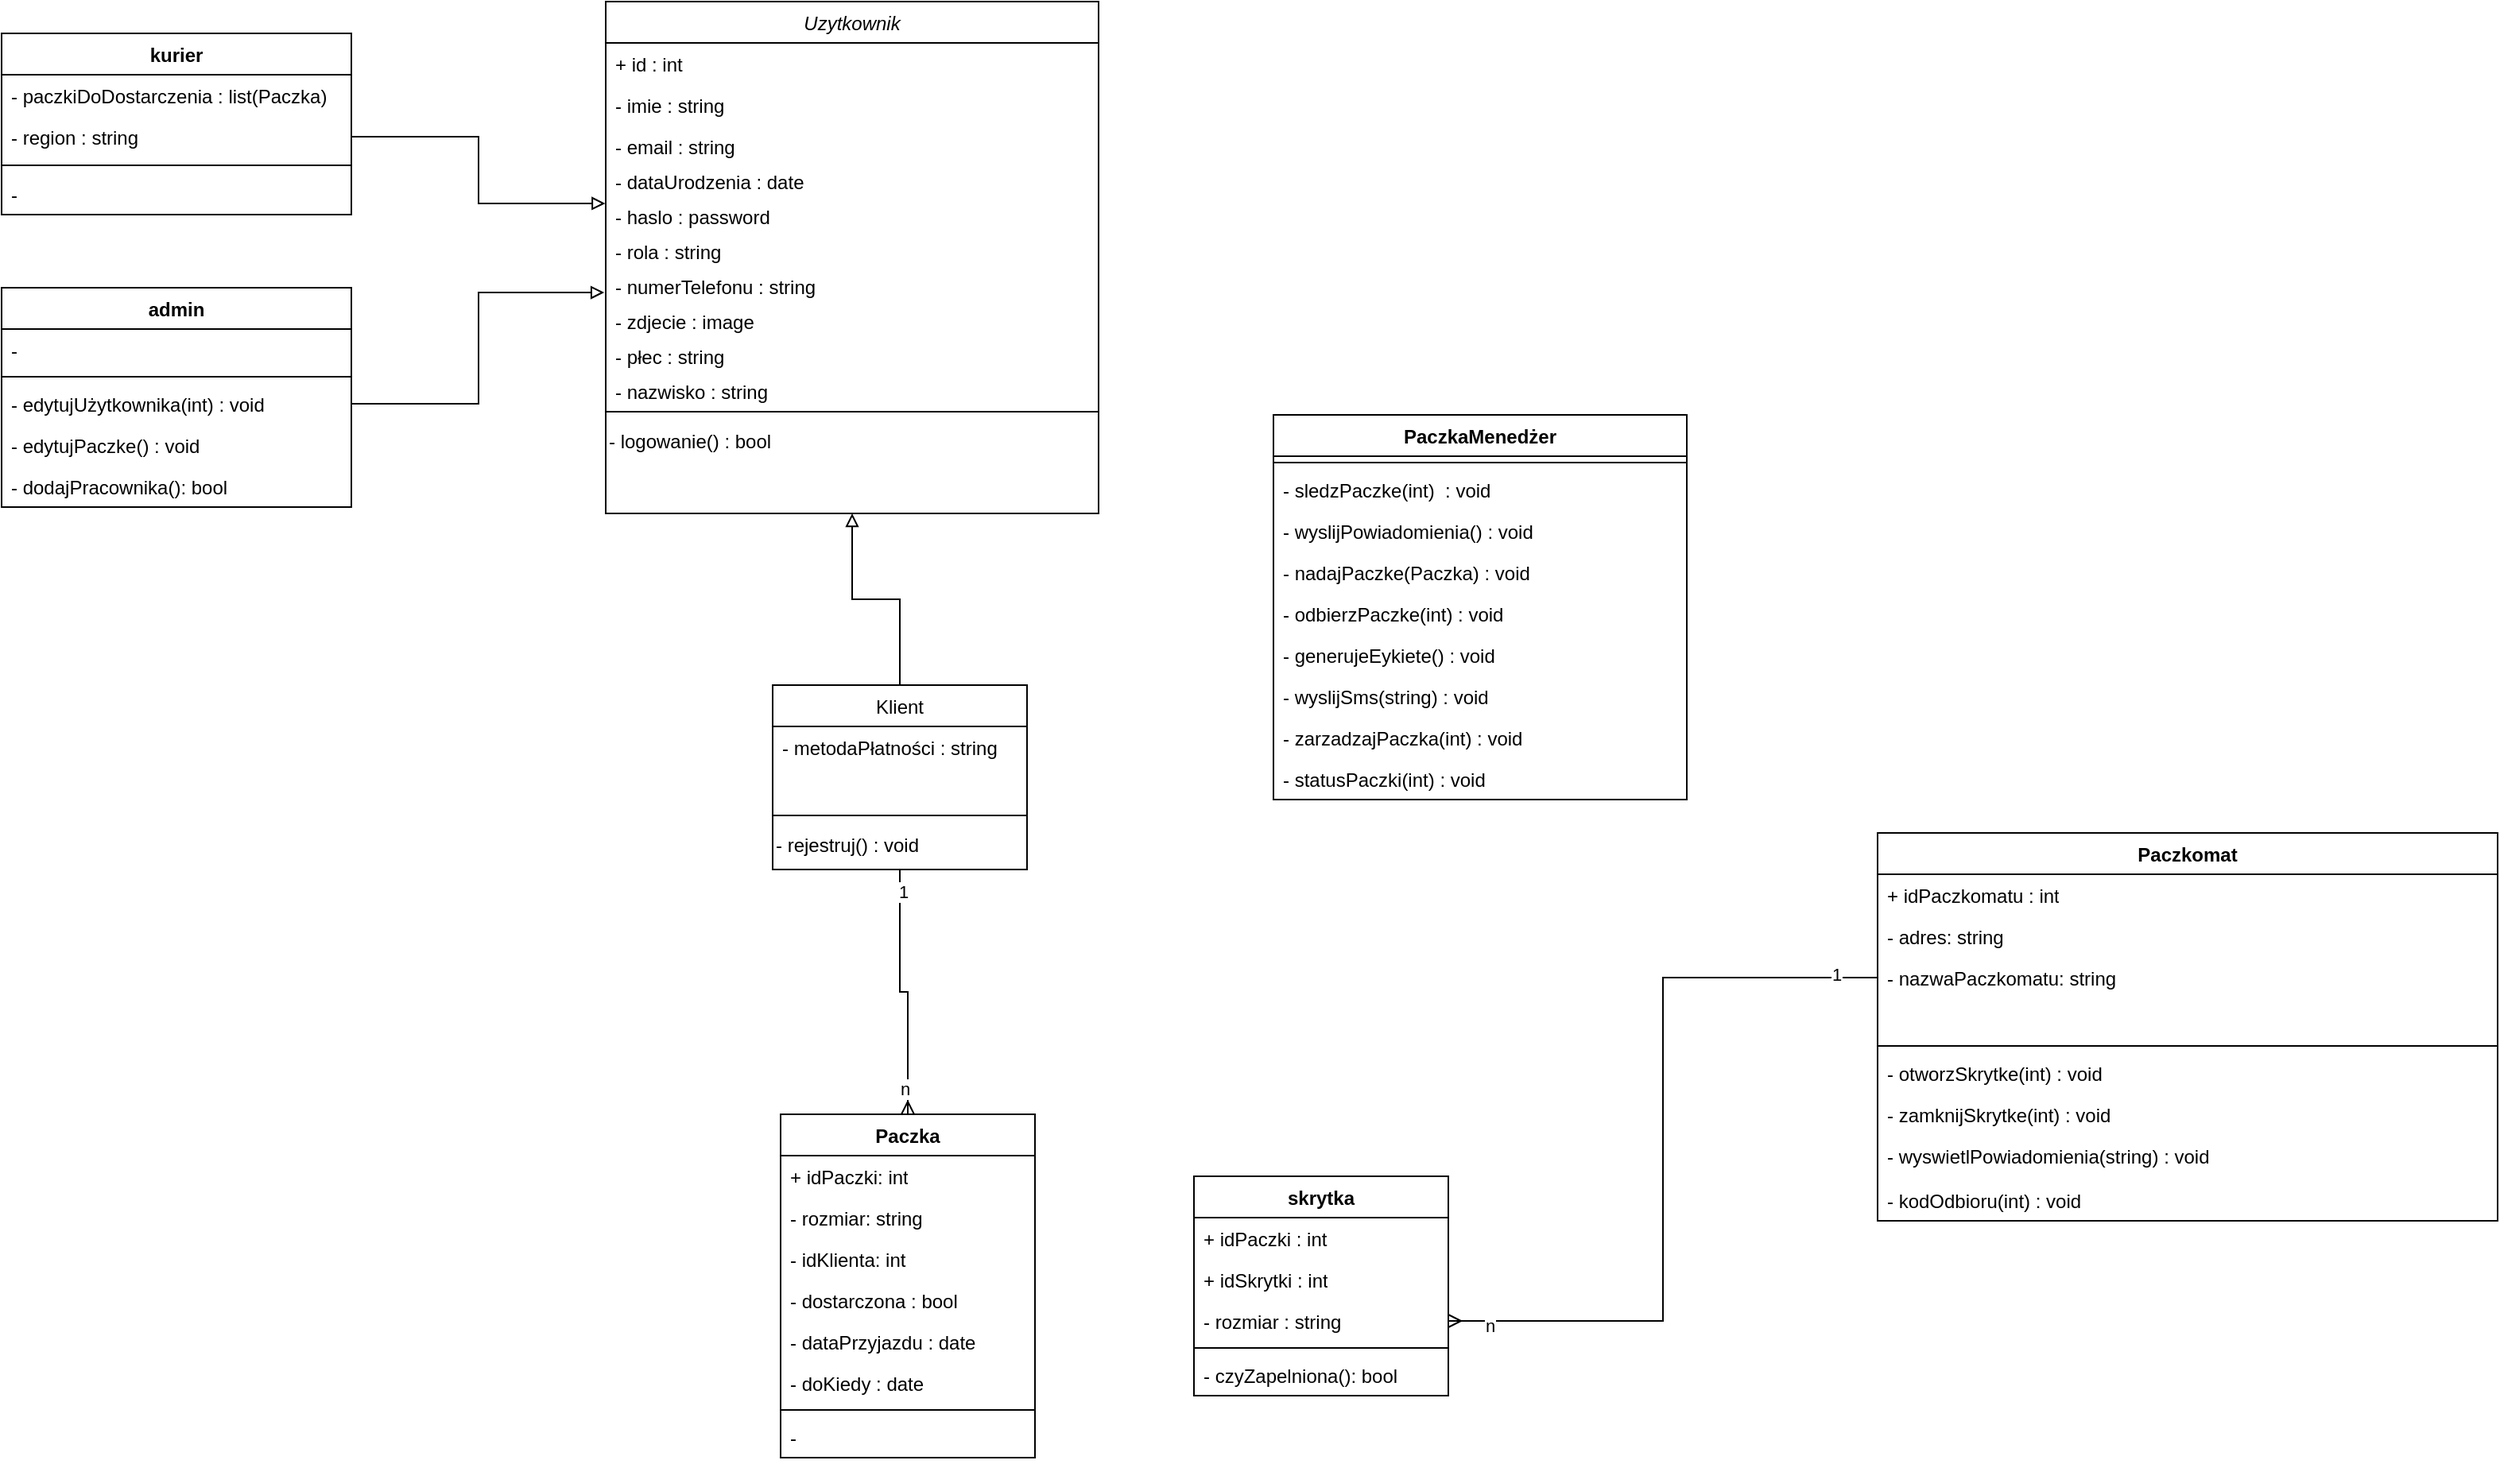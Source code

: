 <mxfile version="28.2.8">
  <diagram id="C5RBs43oDa-KdzZeNtuy" name="Page-1">
    <mxGraphModel dx="1869" dy="1739" grid="1" gridSize="10" guides="1" tooltips="1" connect="1" arrows="1" fold="1" page="1" pageScale="1" pageWidth="827" pageHeight="1169" math="0" shadow="0">
      <root>
        <mxCell id="WIyWlLk6GJQsqaUBKTNV-0" />
        <mxCell id="WIyWlLk6GJQsqaUBKTNV-1" parent="WIyWlLk6GJQsqaUBKTNV-0" />
        <mxCell id="zkfFHV4jXpPFQw0GAbJ--6" value="Klient" style="swimlane;fontStyle=0;align=center;verticalAlign=top;childLayout=stackLayout;horizontal=1;startSize=26;horizontalStack=0;resizeParent=1;resizeLast=0;collapsible=1;marginBottom=0;rounded=0;shadow=0;strokeWidth=1;" parent="WIyWlLk6GJQsqaUBKTNV-1" vertex="1">
          <mxGeometry x="165" y="370" width="160" height="116" as="geometry">
            <mxRectangle x="130" y="380" width="160" height="26" as="alternateBounds" />
          </mxGeometry>
        </mxCell>
        <mxCell id="zkfFHV4jXpPFQw0GAbJ--7" value="- metodaPłatności : string" style="text;align=left;verticalAlign=top;spacingLeft=4;spacingRight=4;overflow=hidden;rotatable=0;points=[[0,0.5],[1,0.5]];portConstraint=eastwest;" parent="zkfFHV4jXpPFQw0GAbJ--6" vertex="1">
          <mxGeometry y="26" width="160" height="26" as="geometry" />
        </mxCell>
        <mxCell id="HC54pvf1KbEnYkaLw3Ze-30" style="text;align=left;verticalAlign=top;spacingLeft=4;spacingRight=4;overflow=hidden;rotatable=0;points=[[0,0.5],[1,0.5]];portConstraint=eastwest;rounded=0;shadow=0;html=0;" parent="zkfFHV4jXpPFQw0GAbJ--6" vertex="1">
          <mxGeometry y="52" width="160" height="26" as="geometry" />
        </mxCell>
        <mxCell id="zkfFHV4jXpPFQw0GAbJ--9" value="" style="line;html=1;strokeWidth=1;align=left;verticalAlign=middle;spacingTop=-1;spacingLeft=3;spacingRight=3;rotatable=0;labelPosition=right;points=[];portConstraint=eastwest;" parent="zkfFHV4jXpPFQw0GAbJ--6" vertex="1">
          <mxGeometry y="78" width="160" height="8" as="geometry" />
        </mxCell>
        <mxCell id="HC54pvf1KbEnYkaLw3Ze-87" value="- rejestruj() : void" style="text;html=1;align=left;verticalAlign=middle;resizable=0;points=[];autosize=1;strokeColor=none;fillColor=none;" parent="zkfFHV4jXpPFQw0GAbJ--6" vertex="1">
          <mxGeometry y="86" width="160" height="30" as="geometry" />
        </mxCell>
        <mxCell id="zkfFHV4jXpPFQw0GAbJ--0" value="Uzytkownik&#xa;" style="swimlane;fontStyle=2;align=center;verticalAlign=top;childLayout=stackLayout;horizontal=1;startSize=26;horizontalStack=0;resizeParent=1;resizeLast=0;collapsible=1;marginBottom=0;rounded=0;shadow=0;strokeWidth=1;" parent="WIyWlLk6GJQsqaUBKTNV-1" vertex="1">
          <mxGeometry x="60" y="-60" width="310" height="322" as="geometry">
            <mxRectangle x="230" y="140" width="160" height="26" as="alternateBounds" />
          </mxGeometry>
        </mxCell>
        <mxCell id="zkfFHV4jXpPFQw0GAbJ--1" value="+ id : int" style="text;align=left;verticalAlign=top;spacingLeft=4;spacingRight=4;overflow=hidden;rotatable=0;points=[[0,0.5],[1,0.5]];portConstraint=eastwest;" parent="zkfFHV4jXpPFQw0GAbJ--0" vertex="1">
          <mxGeometry y="26" width="310" height="26" as="geometry" />
        </mxCell>
        <mxCell id="zkfFHV4jXpPFQw0GAbJ--2" value="- imie : string&#xa;" style="text;align=left;verticalAlign=top;spacingLeft=4;spacingRight=4;overflow=hidden;rotatable=0;points=[[0,0.5],[1,0.5]];portConstraint=eastwest;rounded=0;shadow=0;html=0;" parent="zkfFHV4jXpPFQw0GAbJ--0" vertex="1">
          <mxGeometry y="52" width="310" height="26" as="geometry" />
        </mxCell>
        <mxCell id="zkfFHV4jXpPFQw0GAbJ--3" value="- email : string&#xa;" style="text;align=left;verticalAlign=top;spacingLeft=4;spacingRight=4;overflow=hidden;rotatable=0;points=[[0,0.5],[1,0.5]];portConstraint=eastwest;rounded=0;shadow=0;html=0;" parent="zkfFHV4jXpPFQw0GAbJ--0" vertex="1">
          <mxGeometry y="78" width="310" height="22" as="geometry" />
        </mxCell>
        <mxCell id="HC54pvf1KbEnYkaLw3Ze-8" value="- dataUrodzenia : date" style="text;align=left;verticalAlign=top;spacingLeft=4;spacingRight=4;overflow=hidden;rotatable=0;points=[[0,0.5],[1,0.5]];portConstraint=eastwest;rounded=0;shadow=0;html=0;" parent="zkfFHV4jXpPFQw0GAbJ--0" vertex="1">
          <mxGeometry y="100" width="310" height="22" as="geometry" />
        </mxCell>
        <mxCell id="HC54pvf1KbEnYkaLw3Ze-9" value="- haslo : password" style="text;align=left;verticalAlign=top;spacingLeft=4;spacingRight=4;overflow=hidden;rotatable=0;points=[[0,0.5],[1,0.5]];portConstraint=eastwest;rounded=0;shadow=0;html=0;" parent="zkfFHV4jXpPFQw0GAbJ--0" vertex="1">
          <mxGeometry y="122" width="310" height="22" as="geometry" />
        </mxCell>
        <mxCell id="ooVCrJ2aMnO_5oxj_hVd-10" value="- rola : string" style="text;align=left;verticalAlign=top;spacingLeft=4;spacingRight=4;overflow=hidden;rotatable=0;points=[[0,0.5],[1,0.5]];portConstraint=eastwest;rounded=0;shadow=0;html=0;" parent="zkfFHV4jXpPFQw0GAbJ--0" vertex="1">
          <mxGeometry y="144" width="310" height="22" as="geometry" />
        </mxCell>
        <mxCell id="ooVCrJ2aMnO_5oxj_hVd-9" value="- numerTelefonu : string" style="text;align=left;verticalAlign=top;spacingLeft=4;spacingRight=4;overflow=hidden;rotatable=0;points=[[0,0.5],[1,0.5]];portConstraint=eastwest;rounded=0;shadow=0;html=0;" parent="zkfFHV4jXpPFQw0GAbJ--0" vertex="1">
          <mxGeometry y="166" width="310" height="22" as="geometry" />
        </mxCell>
        <mxCell id="ooVCrJ2aMnO_5oxj_hVd-8" value="- zdjecie : image" style="text;align=left;verticalAlign=top;spacingLeft=4;spacingRight=4;overflow=hidden;rotatable=0;points=[[0,0.5],[1,0.5]];portConstraint=eastwest;rounded=0;shadow=0;html=0;" parent="zkfFHV4jXpPFQw0GAbJ--0" vertex="1">
          <mxGeometry y="188" width="310" height="22" as="geometry" />
        </mxCell>
        <mxCell id="ooVCrJ2aMnO_5oxj_hVd-11" value="- płec : string" style="text;align=left;verticalAlign=top;spacingLeft=4;spacingRight=4;overflow=hidden;rotatable=0;points=[[0,0.5],[1,0.5]];portConstraint=eastwest;rounded=0;shadow=0;html=0;" parent="zkfFHV4jXpPFQw0GAbJ--0" vertex="1">
          <mxGeometry y="210" width="310" height="22" as="geometry" />
        </mxCell>
        <mxCell id="qopfJgWBcAJucJNUxJ9--0" value="- nazwisko : string" style="text;align=left;verticalAlign=top;spacingLeft=4;spacingRight=4;overflow=hidden;rotatable=0;points=[[0,0.5],[1,0.5]];portConstraint=eastwest;rounded=0;shadow=0;html=0;" vertex="1" parent="zkfFHV4jXpPFQw0GAbJ--0">
          <mxGeometry y="232" width="310" height="22" as="geometry" />
        </mxCell>
        <mxCell id="zkfFHV4jXpPFQw0GAbJ--4" value="" style="line;html=1;strokeWidth=1;align=left;verticalAlign=middle;spacingTop=-1;spacingLeft=3;spacingRight=3;rotatable=0;labelPosition=right;points=[];portConstraint=eastwest;" parent="zkfFHV4jXpPFQw0GAbJ--0" vertex="1">
          <mxGeometry y="254" width="310" height="8" as="geometry" />
        </mxCell>
        <mxCell id="HC54pvf1KbEnYkaLw3Ze-29" value="- logowanie() : bool" style="text;html=1;align=left;verticalAlign=middle;resizable=0;points=[];autosize=1;strokeColor=none;fillColor=none;" parent="zkfFHV4jXpPFQw0GAbJ--0" vertex="1">
          <mxGeometry y="262" width="310" height="30" as="geometry" />
        </mxCell>
        <mxCell id="HC54pvf1KbEnYkaLw3Ze-86" style="text;html=1;align=left;verticalAlign=middle;resizable=0;points=[];autosize=1;strokeColor=none;fillColor=none;" parent="zkfFHV4jXpPFQw0GAbJ--0" vertex="1">
          <mxGeometry y="292" width="310" height="30" as="geometry" />
        </mxCell>
        <mxCell id="HC54pvf1KbEnYkaLw3Ze-32" value="Paczka" style="swimlane;fontStyle=1;align=center;verticalAlign=top;childLayout=stackLayout;horizontal=1;startSize=26;horizontalStack=0;resizeParent=1;resizeParentMax=0;resizeLast=0;collapsible=1;marginBottom=0;whiteSpace=wrap;html=1;" parent="WIyWlLk6GJQsqaUBKTNV-1" vertex="1">
          <mxGeometry x="170" y="640" width="160" height="216" as="geometry" />
        </mxCell>
        <mxCell id="HC54pvf1KbEnYkaLw3Ze-33" value="+ idPaczki: int" style="text;strokeColor=none;fillColor=none;align=left;verticalAlign=top;spacingLeft=4;spacingRight=4;overflow=hidden;rotatable=0;points=[[0,0.5],[1,0.5]];portConstraint=eastwest;whiteSpace=wrap;html=1;" parent="HC54pvf1KbEnYkaLw3Ze-32" vertex="1">
          <mxGeometry y="26" width="160" height="26" as="geometry" />
        </mxCell>
        <mxCell id="HC54pvf1KbEnYkaLw3Ze-39" value="- rozmiar: string" style="text;strokeColor=none;fillColor=none;align=left;verticalAlign=top;spacingLeft=4;spacingRight=4;overflow=hidden;rotatable=0;points=[[0,0.5],[1,0.5]];portConstraint=eastwest;whiteSpace=wrap;html=1;" parent="HC54pvf1KbEnYkaLw3Ze-32" vertex="1">
          <mxGeometry y="52" width="160" height="26" as="geometry" />
        </mxCell>
        <mxCell id="HC54pvf1KbEnYkaLw3Ze-40" value="- idKlienta: int&lt;div&gt;&lt;br&gt;&lt;/div&gt;" style="text;strokeColor=none;fillColor=none;align=left;verticalAlign=top;spacingLeft=4;spacingRight=4;overflow=hidden;rotatable=0;points=[[0,0.5],[1,0.5]];portConstraint=eastwest;whiteSpace=wrap;html=1;" parent="HC54pvf1KbEnYkaLw3Ze-32" vertex="1">
          <mxGeometry y="78" width="160" height="26" as="geometry" />
        </mxCell>
        <mxCell id="HC54pvf1KbEnYkaLw3Ze-42" value="- dostarczona : bool" style="text;strokeColor=none;fillColor=none;align=left;verticalAlign=top;spacingLeft=4;spacingRight=4;overflow=hidden;rotatable=0;points=[[0,0.5],[1,0.5]];portConstraint=eastwest;whiteSpace=wrap;html=1;" parent="HC54pvf1KbEnYkaLw3Ze-32" vertex="1">
          <mxGeometry y="104" width="160" height="26" as="geometry" />
        </mxCell>
        <mxCell id="HC54pvf1KbEnYkaLw3Ze-44" value="- dataPrzyjazdu : date" style="text;strokeColor=none;fillColor=none;align=left;verticalAlign=top;spacingLeft=4;spacingRight=4;overflow=hidden;rotatable=0;points=[[0,0.5],[1,0.5]];portConstraint=eastwest;whiteSpace=wrap;html=1;" parent="HC54pvf1KbEnYkaLw3Ze-32" vertex="1">
          <mxGeometry y="130" width="160" height="26" as="geometry" />
        </mxCell>
        <mxCell id="HC54pvf1KbEnYkaLw3Ze-43" value="- doKiedy : date" style="text;strokeColor=none;fillColor=none;align=left;verticalAlign=top;spacingLeft=4;spacingRight=4;overflow=hidden;rotatable=0;points=[[0,0.5],[1,0.5]];portConstraint=eastwest;whiteSpace=wrap;html=1;" parent="HC54pvf1KbEnYkaLw3Ze-32" vertex="1">
          <mxGeometry y="156" width="160" height="26" as="geometry" />
        </mxCell>
        <mxCell id="HC54pvf1KbEnYkaLw3Ze-34" value="" style="line;strokeWidth=1;fillColor=none;align=left;verticalAlign=middle;spacingTop=-1;spacingLeft=3;spacingRight=3;rotatable=0;labelPosition=right;points=[];portConstraint=eastwest;strokeColor=inherit;" parent="HC54pvf1KbEnYkaLw3Ze-32" vertex="1">
          <mxGeometry y="182" width="160" height="8" as="geometry" />
        </mxCell>
        <mxCell id="HC54pvf1KbEnYkaLw3Ze-35" value="-" style="text;strokeColor=none;fillColor=none;align=left;verticalAlign=top;spacingLeft=4;spacingRight=4;overflow=hidden;rotatable=0;points=[[0,0.5],[1,0.5]];portConstraint=eastwest;whiteSpace=wrap;html=1;" parent="HC54pvf1KbEnYkaLw3Ze-32" vertex="1">
          <mxGeometry y="190" width="160" height="26" as="geometry" />
        </mxCell>
        <mxCell id="HC54pvf1KbEnYkaLw3Ze-45" value="PaczkaMenedżer" style="swimlane;fontStyle=1;align=center;verticalAlign=top;childLayout=stackLayout;horizontal=1;startSize=26;horizontalStack=0;resizeParent=1;resizeParentMax=0;resizeLast=0;collapsible=1;marginBottom=0;whiteSpace=wrap;html=1;" parent="WIyWlLk6GJQsqaUBKTNV-1" vertex="1">
          <mxGeometry x="480" y="200" width="260" height="242" as="geometry" />
        </mxCell>
        <mxCell id="HC54pvf1KbEnYkaLw3Ze-47" value="" style="line;strokeWidth=1;fillColor=none;align=left;verticalAlign=middle;spacingTop=-1;spacingLeft=3;spacingRight=3;rotatable=0;labelPosition=right;points=[];portConstraint=eastwest;strokeColor=inherit;" parent="HC54pvf1KbEnYkaLw3Ze-45" vertex="1">
          <mxGeometry y="26" width="260" height="8" as="geometry" />
        </mxCell>
        <mxCell id="HC54pvf1KbEnYkaLw3Ze-48" value="- sledzPaczke(int)&amp;nbsp; : void" style="text;strokeColor=none;fillColor=none;align=left;verticalAlign=top;spacingLeft=4;spacingRight=4;overflow=hidden;rotatable=0;points=[[0,0.5],[1,0.5]];portConstraint=eastwest;whiteSpace=wrap;html=1;" parent="HC54pvf1KbEnYkaLw3Ze-45" vertex="1">
          <mxGeometry y="34" width="260" height="26" as="geometry" />
        </mxCell>
        <mxCell id="HC54pvf1KbEnYkaLw3Ze-49" value="- wyslijPowiadomienia() : void" style="text;strokeColor=none;fillColor=none;align=left;verticalAlign=top;spacingLeft=4;spacingRight=4;overflow=hidden;rotatable=0;points=[[0,0.5],[1,0.5]];portConstraint=eastwest;whiteSpace=wrap;html=1;" parent="HC54pvf1KbEnYkaLw3Ze-45" vertex="1">
          <mxGeometry y="60" width="260" height="26" as="geometry" />
        </mxCell>
        <mxCell id="HC54pvf1KbEnYkaLw3Ze-50" value="- nadajPaczke(Paczka) : void" style="text;strokeColor=none;fillColor=none;align=left;verticalAlign=top;spacingLeft=4;spacingRight=4;overflow=hidden;rotatable=0;points=[[0,0.5],[1,0.5]];portConstraint=eastwest;whiteSpace=wrap;html=1;" parent="HC54pvf1KbEnYkaLw3Ze-45" vertex="1">
          <mxGeometry y="86" width="260" height="26" as="geometry" />
        </mxCell>
        <mxCell id="HC54pvf1KbEnYkaLw3Ze-51" value="&lt;span style=&quot;text-wrap-mode: nowrap;&quot;&gt;- odbierzPaczke(int) : void&lt;/span&gt;" style="text;strokeColor=none;fillColor=none;align=left;verticalAlign=top;spacingLeft=4;spacingRight=4;overflow=hidden;rotatable=0;points=[[0,0.5],[1,0.5]];portConstraint=eastwest;whiteSpace=wrap;html=1;" parent="HC54pvf1KbEnYkaLw3Ze-45" vertex="1">
          <mxGeometry y="112" width="260" height="26" as="geometry" />
        </mxCell>
        <mxCell id="HC54pvf1KbEnYkaLw3Ze-55" value="- generujeEykiete() : void" style="text;strokeColor=none;fillColor=none;align=left;verticalAlign=top;spacingLeft=4;spacingRight=4;overflow=hidden;rotatable=0;points=[[0,0.5],[1,0.5]];portConstraint=eastwest;whiteSpace=wrap;html=1;" parent="HC54pvf1KbEnYkaLw3Ze-45" vertex="1">
          <mxGeometry y="138" width="260" height="26" as="geometry" />
        </mxCell>
        <mxCell id="HC54pvf1KbEnYkaLw3Ze-54" value="- wyslijSms(string) : void" style="text;strokeColor=none;fillColor=none;align=left;verticalAlign=top;spacingLeft=4;spacingRight=4;overflow=hidden;rotatable=0;points=[[0,0.5],[1,0.5]];portConstraint=eastwest;whiteSpace=wrap;html=1;" parent="HC54pvf1KbEnYkaLw3Ze-45" vertex="1">
          <mxGeometry y="164" width="260" height="26" as="geometry" />
        </mxCell>
        <mxCell id="HC54pvf1KbEnYkaLw3Ze-84" value="- zarzadzajPaczka(int) : void" style="text;strokeColor=none;fillColor=none;align=left;verticalAlign=top;spacingLeft=4;spacingRight=4;overflow=hidden;rotatable=0;points=[[0,0.5],[1,0.5]];portConstraint=eastwest;whiteSpace=wrap;html=1;" parent="HC54pvf1KbEnYkaLw3Ze-45" vertex="1">
          <mxGeometry y="190" width="260" height="26" as="geometry" />
        </mxCell>
        <mxCell id="ooVCrJ2aMnO_5oxj_hVd-24" value="- statusPaczki(int) : void" style="text;strokeColor=none;fillColor=none;align=left;verticalAlign=top;spacingLeft=4;spacingRight=4;overflow=hidden;rotatable=0;points=[[0,0.5],[1,0.5]];portConstraint=eastwest;whiteSpace=wrap;html=1;" parent="HC54pvf1KbEnYkaLw3Ze-45" vertex="1">
          <mxGeometry y="216" width="260" height="26" as="geometry" />
        </mxCell>
        <mxCell id="HC54pvf1KbEnYkaLw3Ze-56" value="Paczkomat" style="swimlane;fontStyle=1;align=center;verticalAlign=top;childLayout=stackLayout;horizontal=1;startSize=26;horizontalStack=0;resizeParent=1;resizeParentMax=0;resizeLast=0;collapsible=1;marginBottom=0;whiteSpace=wrap;html=1;" parent="WIyWlLk6GJQsqaUBKTNV-1" vertex="1">
          <mxGeometry x="860" y="463" width="390" height="244" as="geometry" />
        </mxCell>
        <mxCell id="HC54pvf1KbEnYkaLw3Ze-57" value="+ idPaczkomatu : int" style="text;strokeColor=none;fillColor=none;align=left;verticalAlign=top;spacingLeft=4;spacingRight=4;overflow=hidden;rotatable=0;points=[[0,0.5],[1,0.5]];portConstraint=eastwest;whiteSpace=wrap;html=1;" parent="HC54pvf1KbEnYkaLw3Ze-56" vertex="1">
          <mxGeometry y="26" width="390" height="26" as="geometry" />
        </mxCell>
        <mxCell id="HC54pvf1KbEnYkaLw3Ze-61" value="- adres: string" style="text;strokeColor=none;fillColor=none;align=left;verticalAlign=top;spacingLeft=4;spacingRight=4;overflow=hidden;rotatable=0;points=[[0,0.5],[1,0.5]];portConstraint=eastwest;whiteSpace=wrap;html=1;" parent="HC54pvf1KbEnYkaLw3Ze-56" vertex="1">
          <mxGeometry y="52" width="390" height="26" as="geometry" />
        </mxCell>
        <mxCell id="HC54pvf1KbEnYkaLw3Ze-60" value="- nazwaPaczkomatu: string" style="text;strokeColor=none;fillColor=none;align=left;verticalAlign=top;spacingLeft=4;spacingRight=4;overflow=hidden;rotatable=0;points=[[0,0.5],[1,0.5]];portConstraint=eastwest;whiteSpace=wrap;html=1;" parent="HC54pvf1KbEnYkaLw3Ze-56" vertex="1">
          <mxGeometry y="78" width="390" height="26" as="geometry" />
        </mxCell>
        <mxCell id="HC54pvf1KbEnYkaLw3Ze-62" style="text;strokeColor=none;fillColor=none;align=left;verticalAlign=top;spacingLeft=4;spacingRight=4;overflow=hidden;rotatable=0;points=[[0,0.5],[1,0.5]];portConstraint=eastwest;whiteSpace=wrap;html=1;" parent="HC54pvf1KbEnYkaLw3Ze-56" vertex="1">
          <mxGeometry y="104" width="390" height="26" as="geometry" />
        </mxCell>
        <mxCell id="HC54pvf1KbEnYkaLw3Ze-58" value="" style="line;strokeWidth=1;fillColor=none;align=left;verticalAlign=middle;spacingTop=-1;spacingLeft=3;spacingRight=3;rotatable=0;labelPosition=right;points=[];portConstraint=eastwest;strokeColor=inherit;" parent="HC54pvf1KbEnYkaLw3Ze-56" vertex="1">
          <mxGeometry y="130" width="390" height="8" as="geometry" />
        </mxCell>
        <mxCell id="HC54pvf1KbEnYkaLw3Ze-59" value="- otworzSkrytke(int) : void" style="text;strokeColor=none;fillColor=none;align=left;verticalAlign=top;spacingLeft=4;spacingRight=4;overflow=hidden;rotatable=0;points=[[0,0.5],[1,0.5]];portConstraint=eastwest;whiteSpace=wrap;html=1;" parent="HC54pvf1KbEnYkaLw3Ze-56" vertex="1">
          <mxGeometry y="138" width="390" height="26" as="geometry" />
        </mxCell>
        <mxCell id="HC54pvf1KbEnYkaLw3Ze-63" value="- zamknijSkrytke(int) : void" style="text;strokeColor=none;fillColor=none;align=left;verticalAlign=top;spacingLeft=4;spacingRight=4;overflow=hidden;rotatable=0;points=[[0,0.5],[1,0.5]];portConstraint=eastwest;whiteSpace=wrap;html=1;" parent="HC54pvf1KbEnYkaLw3Ze-56" vertex="1">
          <mxGeometry y="164" width="390" height="26" as="geometry" />
        </mxCell>
        <mxCell id="HC54pvf1KbEnYkaLw3Ze-82" value="- wyswietlP&lt;span style=&quot;background-color: transparent; color: light-dark(rgb(0, 0, 0), rgb(255, 255, 255));&quot;&gt;owiadomienia(string) : void&lt;/span&gt;" style="text;strokeColor=none;fillColor=none;align=left;verticalAlign=top;spacingLeft=4;spacingRight=4;overflow=hidden;rotatable=0;points=[[0,0.5],[1,0.5]];portConstraint=eastwest;whiteSpace=wrap;html=1;" parent="HC54pvf1KbEnYkaLw3Ze-56" vertex="1">
          <mxGeometry y="190" width="390" height="28" as="geometry" />
        </mxCell>
        <mxCell id="HC54pvf1KbEnYkaLw3Ze-83" value="- kodOdbioru(int) : void" style="text;strokeColor=none;fillColor=none;align=left;verticalAlign=top;spacingLeft=4;spacingRight=4;overflow=hidden;rotatable=0;points=[[0,0.5],[1,0.5]];portConstraint=eastwest;whiteSpace=wrap;html=1;" parent="HC54pvf1KbEnYkaLw3Ze-56" vertex="1">
          <mxGeometry y="218" width="390" height="26" as="geometry" />
        </mxCell>
        <mxCell id="HC54pvf1KbEnYkaLw3Ze-65" value="skrytka" style="swimlane;fontStyle=1;align=center;verticalAlign=top;childLayout=stackLayout;horizontal=1;startSize=26;horizontalStack=0;resizeParent=1;resizeParentMax=0;resizeLast=0;collapsible=1;marginBottom=0;whiteSpace=wrap;html=1;" parent="WIyWlLk6GJQsqaUBKTNV-1" vertex="1">
          <mxGeometry x="430" y="679" width="160" height="138" as="geometry" />
        </mxCell>
        <mxCell id="HC54pvf1KbEnYkaLw3Ze-66" value="+ idPaczki : int" style="text;strokeColor=none;fillColor=none;align=left;verticalAlign=top;spacingLeft=4;spacingRight=4;overflow=hidden;rotatable=0;points=[[0,0.5],[1,0.5]];portConstraint=eastwest;whiteSpace=wrap;html=1;" parent="HC54pvf1KbEnYkaLw3Ze-65" vertex="1">
          <mxGeometry y="26" width="160" height="26" as="geometry" />
        </mxCell>
        <mxCell id="HC54pvf1KbEnYkaLw3Ze-70" value="+ idSkrytki : int" style="text;strokeColor=none;fillColor=none;align=left;verticalAlign=top;spacingLeft=4;spacingRight=4;overflow=hidden;rotatable=0;points=[[0,0.5],[1,0.5]];portConstraint=eastwest;whiteSpace=wrap;html=1;" parent="HC54pvf1KbEnYkaLw3Ze-65" vertex="1">
          <mxGeometry y="52" width="160" height="26" as="geometry" />
        </mxCell>
        <mxCell id="HC54pvf1KbEnYkaLw3Ze-69" value="- rozmiar : string" style="text;strokeColor=none;fillColor=none;align=left;verticalAlign=top;spacingLeft=4;spacingRight=4;overflow=hidden;rotatable=0;points=[[0,0.5],[1,0.5]];portConstraint=eastwest;whiteSpace=wrap;html=1;" parent="HC54pvf1KbEnYkaLw3Ze-65" vertex="1">
          <mxGeometry y="78" width="160" height="26" as="geometry" />
        </mxCell>
        <mxCell id="HC54pvf1KbEnYkaLw3Ze-67" value="" style="line;strokeWidth=1;fillColor=none;align=left;verticalAlign=middle;spacingTop=-1;spacingLeft=3;spacingRight=3;rotatable=0;labelPosition=right;points=[];portConstraint=eastwest;strokeColor=inherit;" parent="HC54pvf1KbEnYkaLw3Ze-65" vertex="1">
          <mxGeometry y="104" width="160" height="8" as="geometry" />
        </mxCell>
        <mxCell id="HC54pvf1KbEnYkaLw3Ze-68" value="- czyZapelniona(): bool" style="text;strokeColor=none;fillColor=none;align=left;verticalAlign=top;spacingLeft=4;spacingRight=4;overflow=hidden;rotatable=0;points=[[0,0.5],[1,0.5]];portConstraint=eastwest;whiteSpace=wrap;html=1;" parent="HC54pvf1KbEnYkaLw3Ze-65" vertex="1">
          <mxGeometry y="112" width="160" height="26" as="geometry" />
        </mxCell>
        <mxCell id="HC54pvf1KbEnYkaLw3Ze-88" value="admin" style="swimlane;fontStyle=1;align=center;verticalAlign=top;childLayout=stackLayout;horizontal=1;startSize=26;horizontalStack=0;resizeParent=1;resizeParentMax=0;resizeLast=0;collapsible=1;marginBottom=0;whiteSpace=wrap;html=1;" parent="WIyWlLk6GJQsqaUBKTNV-1" vertex="1">
          <mxGeometry x="-320" y="120" width="220" height="138" as="geometry" />
        </mxCell>
        <mxCell id="HC54pvf1KbEnYkaLw3Ze-89" value="-" style="text;strokeColor=none;fillColor=none;align=left;verticalAlign=top;spacingLeft=4;spacingRight=4;overflow=hidden;rotatable=0;points=[[0,0.5],[1,0.5]];portConstraint=eastwest;whiteSpace=wrap;html=1;" parent="HC54pvf1KbEnYkaLw3Ze-88" vertex="1">
          <mxGeometry y="26" width="220" height="26" as="geometry" />
        </mxCell>
        <mxCell id="HC54pvf1KbEnYkaLw3Ze-90" value="" style="line;strokeWidth=1;fillColor=none;align=left;verticalAlign=middle;spacingTop=-1;spacingLeft=3;spacingRight=3;rotatable=0;labelPosition=right;points=[];portConstraint=eastwest;strokeColor=inherit;" parent="HC54pvf1KbEnYkaLw3Ze-88" vertex="1">
          <mxGeometry y="52" width="220" height="8" as="geometry" />
        </mxCell>
        <mxCell id="HC54pvf1KbEnYkaLw3Ze-91" value="- edytujUżytkownika(int) : void" style="text;strokeColor=none;fillColor=none;align=left;verticalAlign=top;spacingLeft=4;spacingRight=4;overflow=hidden;rotatable=0;points=[[0,0.5],[1,0.5]];portConstraint=eastwest;whiteSpace=wrap;html=1;" parent="HC54pvf1KbEnYkaLw3Ze-88" vertex="1">
          <mxGeometry y="60" width="220" height="26" as="geometry" />
        </mxCell>
        <mxCell id="ooVCrJ2aMnO_5oxj_hVd-13" value="- edytujPaczke() : void&lt;div&gt;&lt;br&gt;&lt;/div&gt;" style="text;strokeColor=none;fillColor=none;align=left;verticalAlign=top;spacingLeft=4;spacingRight=4;overflow=hidden;rotatable=0;points=[[0,0.5],[1,0.5]];portConstraint=eastwest;whiteSpace=wrap;html=1;" parent="HC54pvf1KbEnYkaLw3Ze-88" vertex="1">
          <mxGeometry y="86" width="220" height="26" as="geometry" />
        </mxCell>
        <mxCell id="ooVCrJ2aMnO_5oxj_hVd-25" value="- dodajPracownika(): bool" style="text;strokeColor=none;fillColor=none;align=left;verticalAlign=top;spacingLeft=4;spacingRight=4;overflow=hidden;rotatable=0;points=[[0,0.5],[1,0.5]];portConstraint=eastwest;whiteSpace=wrap;html=1;" parent="HC54pvf1KbEnYkaLw3Ze-88" vertex="1">
          <mxGeometry y="112" width="220" height="26" as="geometry" />
        </mxCell>
        <mxCell id="ooVCrJ2aMnO_5oxj_hVd-4" value="kurier" style="swimlane;fontStyle=1;align=center;verticalAlign=top;childLayout=stackLayout;horizontal=1;startSize=26;horizontalStack=0;resizeParent=1;resizeParentMax=0;resizeLast=0;collapsible=1;marginBottom=0;whiteSpace=wrap;html=1;" parent="WIyWlLk6GJQsqaUBKTNV-1" vertex="1">
          <mxGeometry x="-320" y="-40" width="220" height="114" as="geometry" />
        </mxCell>
        <mxCell id="ooVCrJ2aMnO_5oxj_hVd-5" value="- paczkiDoDostarczenia : list(Paczka)" style="text;strokeColor=none;fillColor=none;align=left;verticalAlign=top;spacingLeft=4;spacingRight=4;overflow=hidden;rotatable=0;points=[[0,0.5],[1,0.5]];portConstraint=eastwest;whiteSpace=wrap;html=1;" parent="ooVCrJ2aMnO_5oxj_hVd-4" vertex="1">
          <mxGeometry y="26" width="220" height="26" as="geometry" />
        </mxCell>
        <mxCell id="ooVCrJ2aMnO_5oxj_hVd-12" value="- region : string" style="text;strokeColor=none;fillColor=none;align=left;verticalAlign=top;spacingLeft=4;spacingRight=4;overflow=hidden;rotatable=0;points=[[0,0.5],[1,0.5]];portConstraint=eastwest;whiteSpace=wrap;html=1;" parent="ooVCrJ2aMnO_5oxj_hVd-4" vertex="1">
          <mxGeometry y="52" width="220" height="26" as="geometry" />
        </mxCell>
        <mxCell id="ooVCrJ2aMnO_5oxj_hVd-6" value="" style="line;strokeWidth=1;fillColor=none;align=left;verticalAlign=middle;spacingTop=-1;spacingLeft=3;spacingRight=3;rotatable=0;labelPosition=right;points=[];portConstraint=eastwest;strokeColor=inherit;" parent="ooVCrJ2aMnO_5oxj_hVd-4" vertex="1">
          <mxGeometry y="78" width="220" height="10" as="geometry" />
        </mxCell>
        <mxCell id="ooVCrJ2aMnO_5oxj_hVd-7" value="-&amp;nbsp;" style="text;strokeColor=none;fillColor=none;align=left;verticalAlign=top;spacingLeft=4;spacingRight=4;overflow=hidden;rotatable=0;points=[[0,0.5],[1,0.5]];portConstraint=eastwest;whiteSpace=wrap;html=1;" parent="ooVCrJ2aMnO_5oxj_hVd-4" vertex="1">
          <mxGeometry y="88" width="220" height="26" as="geometry" />
        </mxCell>
        <mxCell id="ooVCrJ2aMnO_5oxj_hVd-15" style="edgeStyle=orthogonalEdgeStyle;rounded=0;orthogonalLoop=1;jettySize=auto;html=1;entryX=-0.003;entryY=-0.227;entryDx=0;entryDy=0;entryPerimeter=0;endArrow=block;endFill=0;" parent="WIyWlLk6GJQsqaUBKTNV-1" source="HC54pvf1KbEnYkaLw3Ze-91" target="ooVCrJ2aMnO_5oxj_hVd-8" edge="1">
          <mxGeometry relative="1" as="geometry" />
        </mxCell>
        <mxCell id="ooVCrJ2aMnO_5oxj_hVd-16" style="edgeStyle=orthogonalEdgeStyle;rounded=0;orthogonalLoop=1;jettySize=auto;html=1;entryX=-0.001;entryY=0.227;entryDx=0;entryDy=0;entryPerimeter=0;endArrow=block;endFill=0;" parent="WIyWlLk6GJQsqaUBKTNV-1" source="ooVCrJ2aMnO_5oxj_hVd-12" target="HC54pvf1KbEnYkaLw3Ze-9" edge="1">
          <mxGeometry relative="1" as="geometry" />
        </mxCell>
        <mxCell id="ooVCrJ2aMnO_5oxj_hVd-17" style="edgeStyle=orthogonalEdgeStyle;rounded=0;orthogonalLoop=1;jettySize=auto;html=1;endArrow=block;endFill=0;" parent="WIyWlLk6GJQsqaUBKTNV-1" source="zkfFHV4jXpPFQw0GAbJ--6" target="HC54pvf1KbEnYkaLw3Ze-86" edge="1">
          <mxGeometry relative="1" as="geometry" />
        </mxCell>
        <mxCell id="ooVCrJ2aMnO_5oxj_hVd-18" style="edgeStyle=orthogonalEdgeStyle;rounded=0;orthogonalLoop=1;jettySize=auto;html=1;entryX=0.5;entryY=0;entryDx=0;entryDy=0;endArrow=ERmany;endFill=0;" parent="WIyWlLk6GJQsqaUBKTNV-1" source="HC54pvf1KbEnYkaLw3Ze-87" target="HC54pvf1KbEnYkaLw3Ze-32" edge="1">
          <mxGeometry relative="1" as="geometry" />
        </mxCell>
        <mxCell id="ooVCrJ2aMnO_5oxj_hVd-19" value="n" style="edgeLabel;html=1;align=center;verticalAlign=middle;resizable=0;points=[];" parent="ooVCrJ2aMnO_5oxj_hVd-18" vertex="1" connectable="0">
          <mxGeometry x="0.794" y="-2" relative="1" as="geometry">
            <mxPoint as="offset" />
          </mxGeometry>
        </mxCell>
        <mxCell id="ooVCrJ2aMnO_5oxj_hVd-20" value="1" style="edgeLabel;html=1;align=center;verticalAlign=middle;resizable=0;points=[];" parent="ooVCrJ2aMnO_5oxj_hVd-18" vertex="1" connectable="0">
          <mxGeometry x="-0.828" y="2" relative="1" as="geometry">
            <mxPoint as="offset" />
          </mxGeometry>
        </mxCell>
        <mxCell id="ooVCrJ2aMnO_5oxj_hVd-21" style="edgeStyle=orthogonalEdgeStyle;rounded=0;orthogonalLoop=1;jettySize=auto;html=1;endArrow=ERmany;endFill=0;" parent="WIyWlLk6GJQsqaUBKTNV-1" source="HC54pvf1KbEnYkaLw3Ze-60" target="HC54pvf1KbEnYkaLw3Ze-69" edge="1">
          <mxGeometry relative="1" as="geometry" />
        </mxCell>
        <mxCell id="ooVCrJ2aMnO_5oxj_hVd-22" value="n" style="edgeLabel;html=1;align=center;verticalAlign=middle;resizable=0;points=[];" parent="ooVCrJ2aMnO_5oxj_hVd-21" vertex="1" connectable="0">
          <mxGeometry x="0.893" y="3" relative="1" as="geometry">
            <mxPoint as="offset" />
          </mxGeometry>
        </mxCell>
        <mxCell id="ooVCrJ2aMnO_5oxj_hVd-23" value="1" style="edgeLabel;html=1;align=center;verticalAlign=middle;resizable=0;points=[];" parent="ooVCrJ2aMnO_5oxj_hVd-21" vertex="1" connectable="0">
          <mxGeometry x="-0.893" y="-2" relative="1" as="geometry">
            <mxPoint as="offset" />
          </mxGeometry>
        </mxCell>
      </root>
    </mxGraphModel>
  </diagram>
</mxfile>
